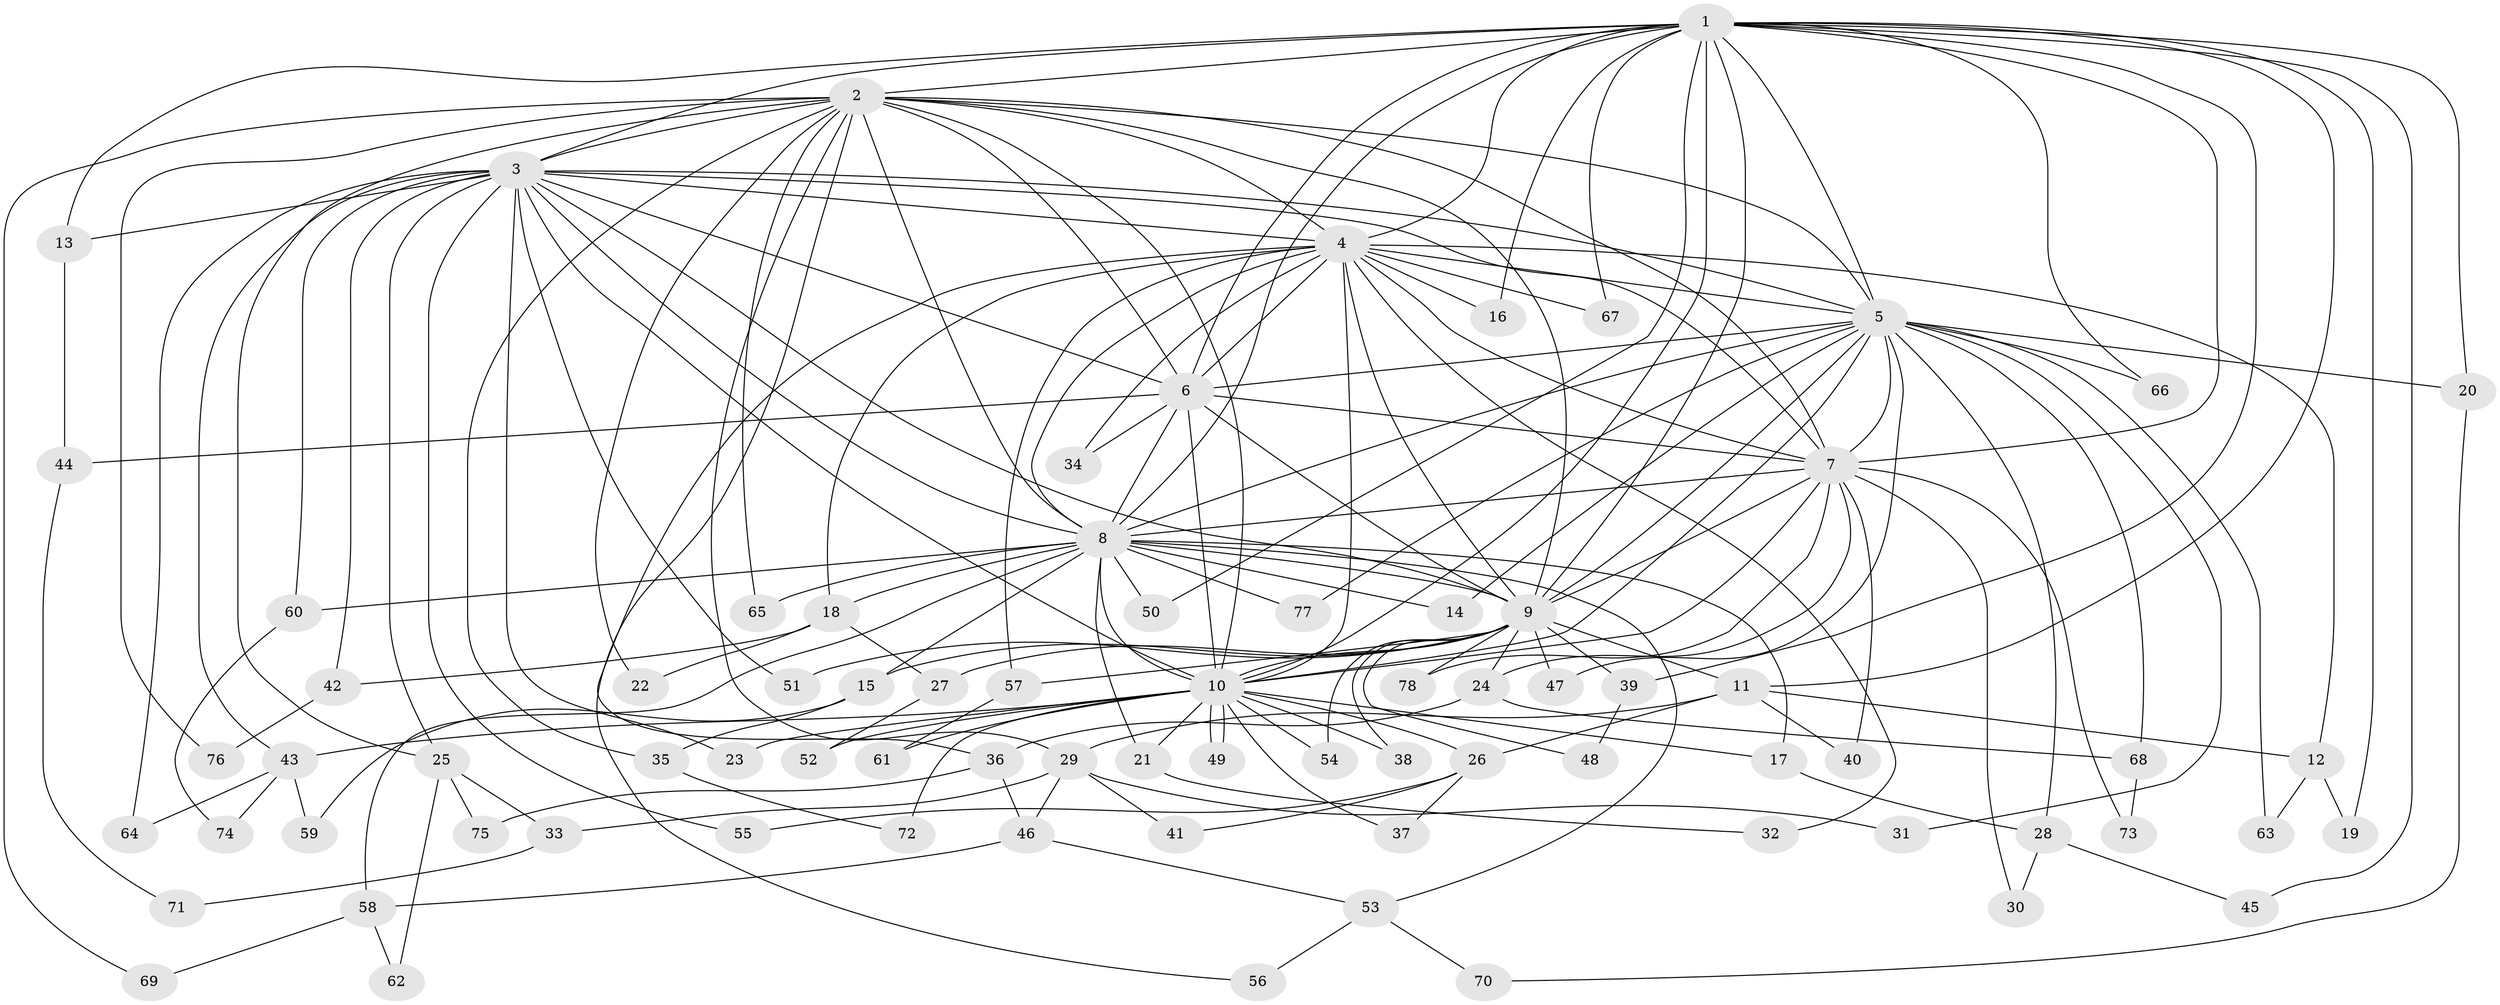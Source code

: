 // coarse degree distribution, {23: 0.017857142857142856, 15: 0.017857142857142856, 13: 0.017857142857142856, 21: 0.017857142857142856, 8: 0.017857142857142856, 17: 0.017857142857142856, 18: 0.017857142857142856, 19: 0.017857142857142856, 6: 0.03571428571428571, 4: 0.10714285714285714, 3: 0.16071428571428573, 2: 0.4642857142857143, 5: 0.07142857142857142, 7: 0.017857142857142856}
// Generated by graph-tools (version 1.1) at 2025/51/02/27/25 19:51:42]
// undirected, 78 vertices, 181 edges
graph export_dot {
graph [start="1"]
  node [color=gray90,style=filled];
  1;
  2;
  3;
  4;
  5;
  6;
  7;
  8;
  9;
  10;
  11;
  12;
  13;
  14;
  15;
  16;
  17;
  18;
  19;
  20;
  21;
  22;
  23;
  24;
  25;
  26;
  27;
  28;
  29;
  30;
  31;
  32;
  33;
  34;
  35;
  36;
  37;
  38;
  39;
  40;
  41;
  42;
  43;
  44;
  45;
  46;
  47;
  48;
  49;
  50;
  51;
  52;
  53;
  54;
  55;
  56;
  57;
  58;
  59;
  60;
  61;
  62;
  63;
  64;
  65;
  66;
  67;
  68;
  69;
  70;
  71;
  72;
  73;
  74;
  75;
  76;
  77;
  78;
  1 -- 2;
  1 -- 3;
  1 -- 4;
  1 -- 5;
  1 -- 6;
  1 -- 7;
  1 -- 8;
  1 -- 9;
  1 -- 10;
  1 -- 11;
  1 -- 13;
  1 -- 16;
  1 -- 19;
  1 -- 20;
  1 -- 39;
  1 -- 45;
  1 -- 50;
  1 -- 66;
  1 -- 67;
  2 -- 3;
  2 -- 4;
  2 -- 5;
  2 -- 6;
  2 -- 7;
  2 -- 8;
  2 -- 9;
  2 -- 10;
  2 -- 22;
  2 -- 25;
  2 -- 29;
  2 -- 35;
  2 -- 56;
  2 -- 65;
  2 -- 69;
  2 -- 76;
  3 -- 4;
  3 -- 5;
  3 -- 6;
  3 -- 7;
  3 -- 8;
  3 -- 9;
  3 -- 10;
  3 -- 13;
  3 -- 23;
  3 -- 25;
  3 -- 42;
  3 -- 43;
  3 -- 51;
  3 -- 55;
  3 -- 60;
  3 -- 64;
  4 -- 5;
  4 -- 6;
  4 -- 7;
  4 -- 8;
  4 -- 9;
  4 -- 10;
  4 -- 12;
  4 -- 16;
  4 -- 18;
  4 -- 32;
  4 -- 34;
  4 -- 36;
  4 -- 57;
  4 -- 67;
  5 -- 6;
  5 -- 7;
  5 -- 8;
  5 -- 9;
  5 -- 10;
  5 -- 14;
  5 -- 20;
  5 -- 28;
  5 -- 31;
  5 -- 47;
  5 -- 63;
  5 -- 66;
  5 -- 68;
  5 -- 77;
  6 -- 7;
  6 -- 8;
  6 -- 9;
  6 -- 10;
  6 -- 34;
  6 -- 44;
  7 -- 8;
  7 -- 9;
  7 -- 10;
  7 -- 24;
  7 -- 30;
  7 -- 40;
  7 -- 73;
  7 -- 78;
  8 -- 9;
  8 -- 10;
  8 -- 14;
  8 -- 15;
  8 -- 17;
  8 -- 18;
  8 -- 21;
  8 -- 50;
  8 -- 53;
  8 -- 58;
  8 -- 60;
  8 -- 65;
  8 -- 77;
  9 -- 10;
  9 -- 11;
  9 -- 15;
  9 -- 24;
  9 -- 27;
  9 -- 38;
  9 -- 39;
  9 -- 47;
  9 -- 48;
  9 -- 51;
  9 -- 54;
  9 -- 57;
  9 -- 78;
  10 -- 17;
  10 -- 21;
  10 -- 23;
  10 -- 26;
  10 -- 37;
  10 -- 38;
  10 -- 43;
  10 -- 49;
  10 -- 49;
  10 -- 52;
  10 -- 54;
  10 -- 61;
  10 -- 72;
  11 -- 12;
  11 -- 26;
  11 -- 29;
  11 -- 40;
  12 -- 19;
  12 -- 63;
  13 -- 44;
  15 -- 35;
  15 -- 59;
  17 -- 28;
  18 -- 22;
  18 -- 27;
  18 -- 42;
  20 -- 70;
  21 -- 32;
  24 -- 36;
  24 -- 68;
  25 -- 33;
  25 -- 62;
  25 -- 75;
  26 -- 37;
  26 -- 41;
  26 -- 55;
  27 -- 52;
  28 -- 30;
  28 -- 45;
  29 -- 31;
  29 -- 33;
  29 -- 41;
  29 -- 46;
  33 -- 71;
  35 -- 72;
  36 -- 46;
  36 -- 75;
  39 -- 48;
  42 -- 76;
  43 -- 59;
  43 -- 64;
  43 -- 74;
  44 -- 71;
  46 -- 53;
  46 -- 58;
  53 -- 56;
  53 -- 70;
  57 -- 61;
  58 -- 62;
  58 -- 69;
  60 -- 74;
  68 -- 73;
}

